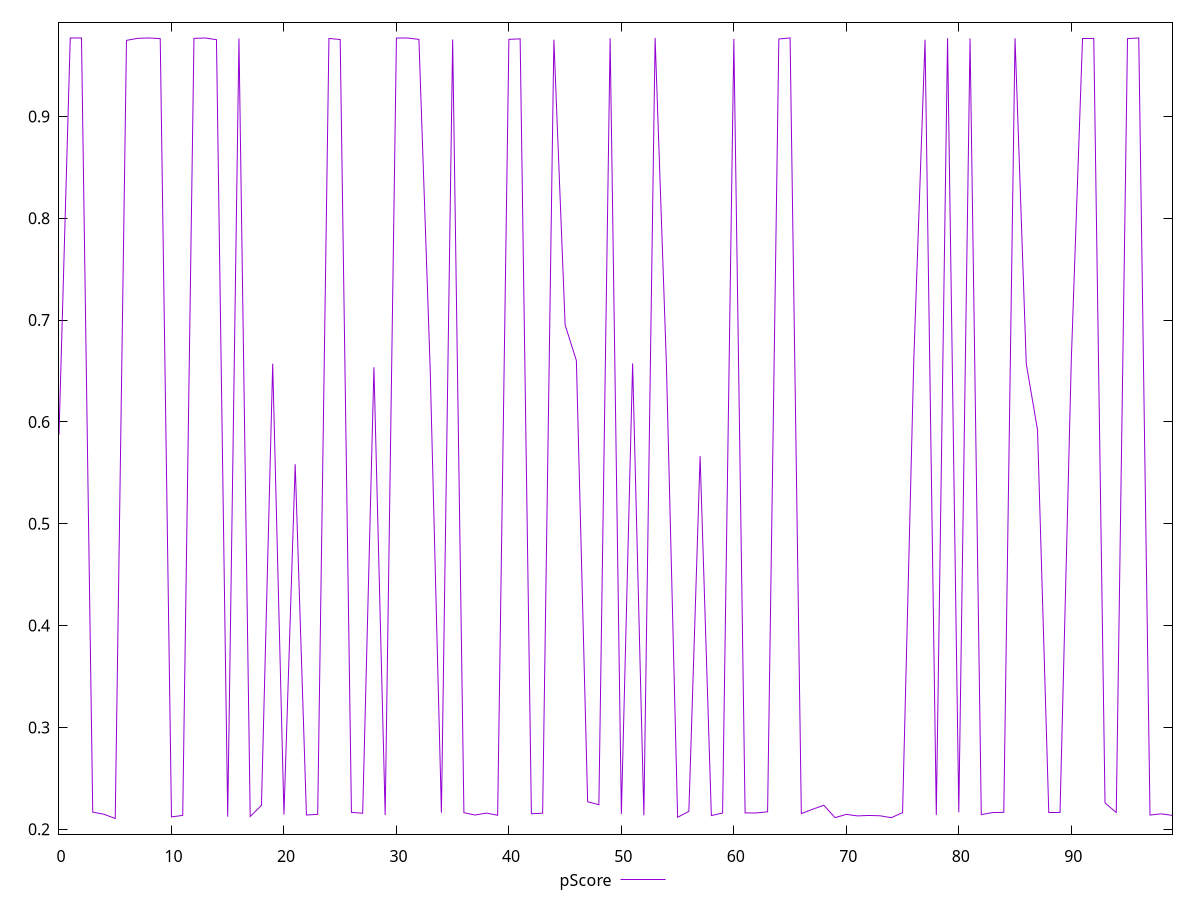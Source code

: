 reset

$pScore <<EOF
0 0.587550002441569
1 0.9770398612927245
2 0.9770232848219972
3 0.21689355684695955
4 0.2147947702329227
5 0.21059535501026838
6 0.9746503818131982
7 0.976645109463709
8 0.9770122963811407
9 0.9763411703940164
10 0.21219891742661612
11 0.2136521297778381
12 0.9765893078411123
13 0.9769891056676632
14 0.9753075191638022
15 0.21233818452710962
16 0.9765311763547148
17 0.21260407525272046
18 0.22348888097027025
19 0.6572168334387514
20 0.2144677830290288
21 0.5585065505335578
22 0.2140192122788238
23 0.2146834147507568
24 0.9765312179136209
25 0.9754924164792599
26 0.21660941253777843
27 0.21578300003024414
28 0.6537189628615008
29 0.21393683420350806
30 0.9769112373919481
31 0.9769668214557058
32 0.9756284837990703
33 0.6525462136445223
34 0.21630699148250254
35 0.9754562875287023
36 0.21631265377083297
37 0.21401131246567434
38 0.21596119570649097
39 0.21381823535607308
40 0.9756369039102182
41 0.9761318421932899
42 0.21529957651615783
43 0.21582162850855646
44 0.9752982628811602
45 0.6951713759309832
46 0.6602264529853223
47 0.2270753399454587
48 0.22416769387986357
49 0.9767144917118716
50 0.21504780864803075
51 0.6574441055899425
52 0.21369269527233536
53 0.9770588873899048
54 0.6579288061921746
55 0.21179918777045104
56 0.2175920243750693
57 0.5664463108984379
58 0.21346454919776203
59 0.21600758066190062
60 0.9761049446841945
61 0.2160984924482951
62 0.21605765198407878
63 0.21720601981219645
64 0.9759930839595614
65 0.9770503769728831
66 0.21543232376536492
67 0.21970009658444423
68 0.22361403045175954
69 0.21146546590313142
70 0.21465292263530988
71 0.21315639128619568
72 0.21362131006101232
73 0.21327714748117488
74 0.2114196565983527
75 0.2163517313077542
76 0.6615406486161126
77 0.9752411684846745
78 0.21390132632425063
79 0.9767878357589157
80 0.21669319713945234
81 0.976453651358062
82 0.2144702532416008
83 0.21643717839033716
84 0.21666191852407135
85 0.9767399357539022
86 0.6569179122374008
87 0.5921459850952562
88 0.216456800399506
89 0.2165793914181453
90 0.6598020014237909
91 0.9764845960231436
92 0.9765985733516591
93 0.2259173809680889
94 0.21649337002796165
95 0.9763058767879039
96 0.9770655759670719
97 0.21401522257437045
98 0.215201128172679
99 0.21361249762241102
EOF

set key outside below
set xrange [0:99]
set yrange [0.1952659505911323:0.992394980386208]
set trange [0.1952659505911323:0.992394980386208]
set terminal svg size 640, 500 enhanced background rgb 'white'
set output "reports/report_00033_2021-03-01T14-23-16.841Z/first-cpu-idle/samples/astro-inner/pScore/values.svg"

plot $pScore title "pScore" with line

reset
